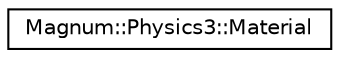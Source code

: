 digraph "圖形化之類別階層"
{
  edge [fontname="Helvetica",fontsize="10",labelfontname="Helvetica",labelfontsize="10"];
  node [fontname="Helvetica",fontsize="10",shape=record];
  rankdir="LR";
  Node1 [label="Magnum::Physics3::Material",height=0.2,width=0.4,color="black", fillcolor="white", style="filled",URL="$class_magnum_1_1_physics3_1_1_material.html",tooltip="Material. "];
}
